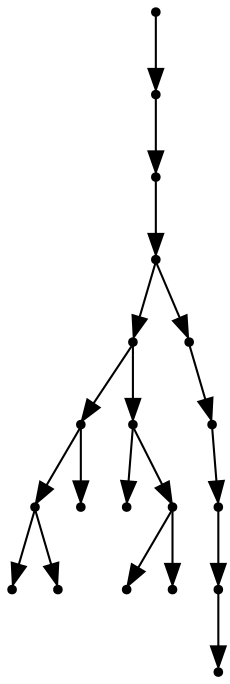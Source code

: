 digraph {
  19 [shape=point];
  18 [shape=point];
  17 [shape=point];
  16 [shape=point];
  10 [shape=point];
  4 [shape=point];
  2 [shape=point];
  0 [shape=point];
  1 [shape=point];
  3 [shape=point];
  9 [shape=point];
  5 [shape=point];
  8 [shape=point];
  6 [shape=point];
  7 [shape=point];
  15 [shape=point];
  14 [shape=point];
  13 [shape=point];
  12 [shape=point];
  11 [shape=point];
19 -> 18;
18 -> 17;
17 -> 16;
16 -> 10;
10 -> 4;
4 -> 2;
2 -> 0;
2 -> 1;
4 -> 3;
10 -> 9;
9 -> 5;
9 -> 8;
8 -> 6;
8 -> 7;
16 -> 15;
15 -> 14;
14 -> 13;
13 -> 12;
12 -> 11;
}
